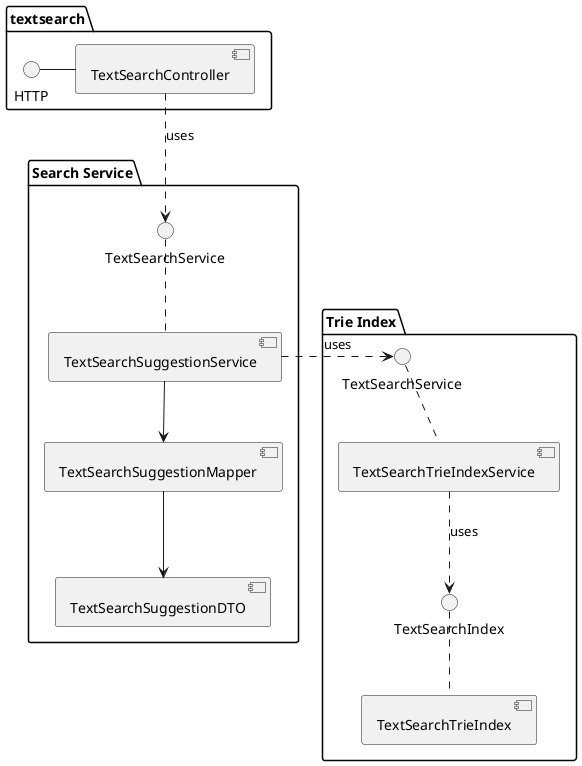 @startuml
'https://plantuml.com/component-diagram


package "textsearch" {
    [TextSearchController] as controller
    HTTP - controller
}

package "Search Service" {
    () TextSearchService as service
    controller .d.> service : uses


   [TextSearchSuggestionService] as suggestionService
   service ..suggestionService

   [TextSearchSuggestionMapper] as mapper
   [TextSearchSuggestionDTO] as dto
   suggestionService -d-> mapper
   mapper --> dto
}

package "Trie Index" {
    () TextSearchService as service2
    [TextSearchTrieIndexService] as trieService
    suggestionService .r.> service2 : uses
    trieService .u. service2
    () TextSearchIndex as indexInterface
    [TextSearchTrieIndex] as index
    indexInterface ..index
    trieService .d.> indexInterface : uses
}

@enduml